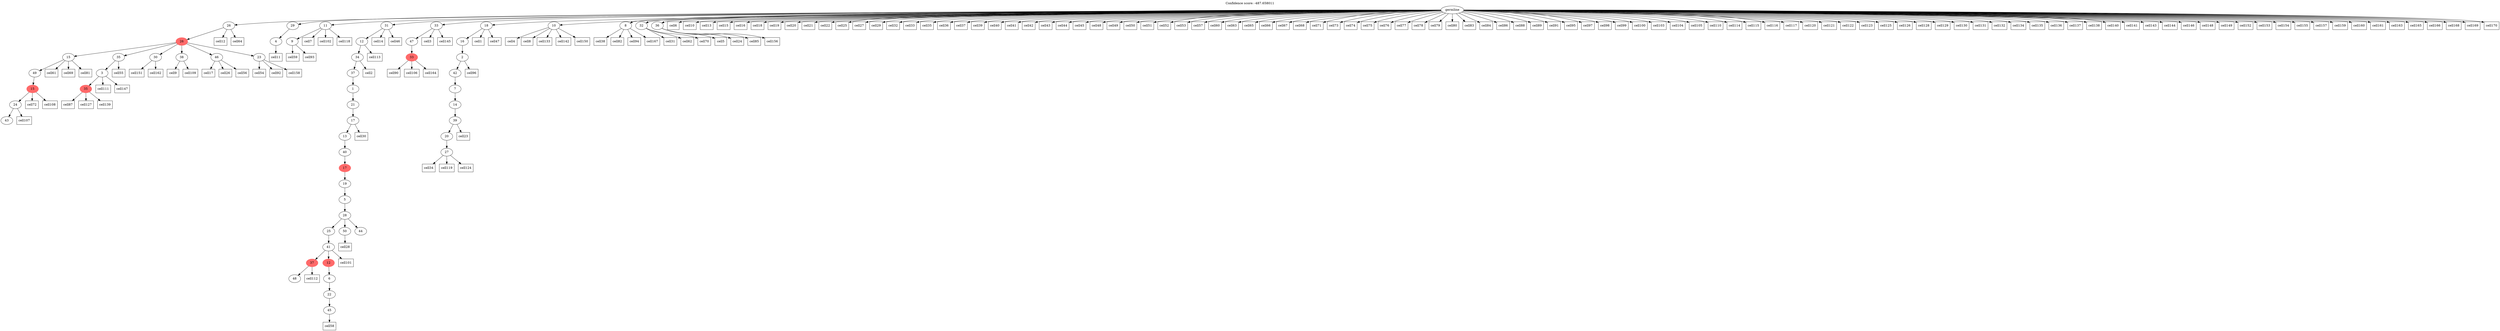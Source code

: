 digraph g {
	"53" -> "54";
	"54" [label="43"];
	"52" -> "53";
	"53" [label="24"];
	"51" -> "52";
	"52" [color=indianred1, style=filled, label="15"];
	"50" -> "51";
	"51" [label="49"];
	"48" -> "49";
	"49" [color=indianred1, style=filled, label="35"];
	"47" -> "48";
	"48" [label="3"];
	"45" -> "46";
	"46" [label="30"];
	"45" -> "47";
	"47" [label="35"];
	"45" -> "50";
	"50" [label="15"];
	"45" -> "55";
	"55" [label="38"];
	"45" -> "56";
	"56" [label="46"];
	"45" -> "57";
	"57" [label="23"];
	"44" -> "45";
	"45" [color=indianred1, style=filled, label="26"];
	"41" -> "42";
	"42" [label="4"];
	"38" -> "39";
	"39" [label="9"];
	"33" -> "34";
	"34" [label="48"];
	"31" -> "32";
	"32" [label="45"];
	"30" -> "31";
	"31" [label="22"];
	"29" -> "30";
	"30" [label="6"];
	"28" -> "29";
	"29" [color=indianred1, style=filled, label="12"];
	"28" -> "33";
	"33" [color=indianred1, style=filled, label="37"];
	"27" -> "28";
	"28" [label="41"];
	"26" -> "27";
	"27" [label="25"];
	"26" -> "35";
	"35" [label="50"];
	"26" -> "36";
	"36" [label="44"];
	"25" -> "26";
	"26" [label="28"];
	"24" -> "25";
	"25" [label="5"];
	"23" -> "24";
	"24" [label="19"];
	"22" -> "23";
	"23" [color=indianred1, style=filled, label="17"];
	"21" -> "22";
	"22" [label="40"];
	"20" -> "21";
	"21" [label="13"];
	"19" -> "20";
	"20" [label="17"];
	"18" -> "19";
	"19" [label="21"];
	"17" -> "18";
	"18" [label="1"];
	"16" -> "17";
	"17" [label="37"];
	"15" -> "16";
	"16" [label="34"];
	"14" -> "15";
	"15" [label="12"];
	"12" -> "13";
	"13" [color=indianred1, style=filled, label="33"];
	"11" -> "12";
	"12" [label="47"];
	"9" -> "10";
	"10" [label="27"];
	"8" -> "9";
	"9" [label="20"];
	"7" -> "8";
	"8" [label="39"];
	"6" -> "7";
	"7" [label="14"];
	"5" -> "6";
	"6" [label="7"];
	"4" -> "5";
	"5" [label="42"];
	"3" -> "4";
	"4" [label="2"];
	"2" -> "3";
	"3" [label="16"];
	"0" -> "1";
	"1" [label="10"];
	"0" -> "2";
	"2" [label="18"];
	"0" -> "11";
	"11" [label="33"];
	"0" -> "14";
	"14" [label="31"];
	"0" -> "37";
	"37" [label="8"];
	"0" -> "38";
	"38" [label="11"];
	"0" -> "40";
	"40" [label="32"];
	"0" -> "41";
	"41" [label="29"];
	"0" -> "43";
	"43" [label="36"];
	"0" -> "44";
	"44" [label="26"];
	"0" [label="germline"];
	"2" -> "cell1";
	"cell1" [shape=box];
	"16" -> "cell2";
	"cell2" [shape=box];
	"11" -> "cell3";
	"cell3" [shape=box];
	"1" -> "cell4";
	"cell4" [shape=box];
	"43" -> "cell5";
	"cell5" [shape=box];
	"0" -> "cell6";
	"cell6" [shape=box];
	"38" -> "cell7";
	"cell7" [shape=box];
	"1" -> "cell8";
	"cell8" [shape=box];
	"55" -> "cell9";
	"cell9" [shape=box];
	"0" -> "cell10";
	"cell10" [shape=box];
	"42" -> "cell11";
	"cell11" [shape=box];
	"44" -> "cell12";
	"cell12" [shape=box];
	"0" -> "cell13";
	"cell13" [shape=box];
	"14" -> "cell14";
	"cell14" [shape=box];
	"0" -> "cell15";
	"cell15" [shape=box];
	"0" -> "cell16";
	"cell16" [shape=box];
	"56" -> "cell17";
	"cell17" [shape=box];
	"0" -> "cell18";
	"cell18" [shape=box];
	"0" -> "cell19";
	"cell19" [shape=box];
	"0" -> "cell20";
	"cell20" [shape=box];
	"0" -> "cell21";
	"cell21" [shape=box];
	"0" -> "cell22";
	"cell22" [shape=box];
	"8" -> "cell23";
	"cell23" [shape=box];
	"43" -> "cell24";
	"cell24" [shape=box];
	"0" -> "cell25";
	"cell25" [shape=box];
	"56" -> "cell26";
	"cell26" [shape=box];
	"0" -> "cell27";
	"cell27" [shape=box];
	"35" -> "cell28";
	"cell28" [shape=box];
	"0" -> "cell29";
	"cell29" [shape=box];
	"20" -> "cell30";
	"cell30" [shape=box];
	"40" -> "cell31";
	"cell31" [shape=box];
	"0" -> "cell32";
	"cell32" [shape=box];
	"0" -> "cell33";
	"cell33" [shape=box];
	"10" -> "cell34";
	"cell34" [shape=box];
	"0" -> "cell35";
	"cell35" [shape=box];
	"0" -> "cell36";
	"cell36" [shape=box];
	"0" -> "cell37";
	"cell37" [shape=box];
	"37" -> "cell38";
	"cell38" [shape=box];
	"0" -> "cell39";
	"cell39" [shape=box];
	"0" -> "cell40";
	"cell40" [shape=box];
	"0" -> "cell41";
	"cell41" [shape=box];
	"0" -> "cell42";
	"cell42" [shape=box];
	"0" -> "cell43";
	"cell43" [shape=box];
	"0" -> "cell44";
	"cell44" [shape=box];
	"0" -> "cell45";
	"cell45" [shape=box];
	"14" -> "cell46";
	"cell46" [shape=box];
	"2" -> "cell47";
	"cell47" [shape=box];
	"0" -> "cell48";
	"cell48" [shape=box];
	"0" -> "cell49";
	"cell49" [shape=box];
	"0" -> "cell50";
	"cell50" [shape=box];
	"0" -> "cell51";
	"cell51" [shape=box];
	"0" -> "cell52";
	"cell52" [shape=box];
	"0" -> "cell53";
	"cell53" [shape=box];
	"57" -> "cell54";
	"cell54" [shape=box];
	"47" -> "cell55";
	"cell55" [shape=box];
	"56" -> "cell56";
	"cell56" [shape=box];
	"0" -> "cell57";
	"cell57" [shape=box];
	"32" -> "cell58";
	"cell58" [shape=box];
	"39" -> "cell59";
	"cell59" [shape=box];
	"0" -> "cell60";
	"cell60" [shape=box];
	"50" -> "cell61";
	"cell61" [shape=box];
	"40" -> "cell62";
	"cell62" [shape=box];
	"0" -> "cell63";
	"cell63" [shape=box];
	"44" -> "cell64";
	"cell64" [shape=box];
	"0" -> "cell65";
	"cell65" [shape=box];
	"0" -> "cell66";
	"cell66" [shape=box];
	"0" -> "cell67";
	"cell67" [shape=box];
	"0" -> "cell68";
	"cell68" [shape=box];
	"50" -> "cell69";
	"cell69" [shape=box];
	"40" -> "cell70";
	"cell70" [shape=box];
	"0" -> "cell71";
	"cell71" [shape=box];
	"52" -> "cell72";
	"cell72" [shape=box];
	"0" -> "cell73";
	"cell73" [shape=box];
	"0" -> "cell74";
	"cell74" [shape=box];
	"0" -> "cell75";
	"cell75" [shape=box];
	"0" -> "cell76";
	"cell76" [shape=box];
	"0" -> "cell77";
	"cell77" [shape=box];
	"0" -> "cell78";
	"cell78" [shape=box];
	"0" -> "cell79";
	"cell79" [shape=box];
	"0" -> "cell80";
	"cell80" [shape=box];
	"50" -> "cell81";
	"cell81" [shape=box];
	"37" -> "cell82";
	"cell82" [shape=box];
	"0" -> "cell83";
	"cell83" [shape=box];
	"0" -> "cell84";
	"cell84" [shape=box];
	"43" -> "cell85";
	"cell85" [shape=box];
	"0" -> "cell86";
	"cell86" [shape=box];
	"49" -> "cell87";
	"cell87" [shape=box];
	"0" -> "cell88";
	"cell88" [shape=box];
	"0" -> "cell89";
	"cell89" [shape=box];
	"13" -> "cell90";
	"cell90" [shape=box];
	"0" -> "cell91";
	"cell91" [shape=box];
	"57" -> "cell92";
	"cell92" [shape=box];
	"39" -> "cell93";
	"cell93" [shape=box];
	"37" -> "cell94";
	"cell94" [shape=box];
	"0" -> "cell95";
	"cell95" [shape=box];
	"4" -> "cell96";
	"cell96" [shape=box];
	"0" -> "cell97";
	"cell97" [shape=box];
	"0" -> "cell98";
	"cell98" [shape=box];
	"0" -> "cell99";
	"cell99" [shape=box];
	"0" -> "cell100";
	"cell100" [shape=box];
	"28" -> "cell101";
	"cell101" [shape=box];
	"38" -> "cell102";
	"cell102" [shape=box];
	"0" -> "cell103";
	"cell103" [shape=box];
	"0" -> "cell104";
	"cell104" [shape=box];
	"0" -> "cell105";
	"cell105" [shape=box];
	"13" -> "cell106";
	"cell106" [shape=box];
	"53" -> "cell107";
	"cell107" [shape=box];
	"52" -> "cell108";
	"cell108" [shape=box];
	"55" -> "cell109";
	"cell109" [shape=box];
	"0" -> "cell110";
	"cell110" [shape=box];
	"48" -> "cell111";
	"cell111" [shape=box];
	"33" -> "cell112";
	"cell112" [shape=box];
	"15" -> "cell113";
	"cell113" [shape=box];
	"0" -> "cell114";
	"cell114" [shape=box];
	"0" -> "cell115";
	"cell115" [shape=box];
	"0" -> "cell116";
	"cell116" [shape=box];
	"0" -> "cell117";
	"cell117" [shape=box];
	"38" -> "cell118";
	"cell118" [shape=box];
	"10" -> "cell119";
	"cell119" [shape=box];
	"0" -> "cell120";
	"cell120" [shape=box];
	"0" -> "cell121";
	"cell121" [shape=box];
	"0" -> "cell122";
	"cell122" [shape=box];
	"0" -> "cell123";
	"cell123" [shape=box];
	"10" -> "cell124";
	"cell124" [shape=box];
	"0" -> "cell125";
	"cell125" [shape=box];
	"0" -> "cell126";
	"cell126" [shape=box];
	"49" -> "cell127";
	"cell127" [shape=box];
	"0" -> "cell128";
	"cell128" [shape=box];
	"0" -> "cell129";
	"cell129" [shape=box];
	"0" -> "cell130";
	"cell130" [shape=box];
	"0" -> "cell131";
	"cell131" [shape=box];
	"0" -> "cell132";
	"cell132" [shape=box];
	"1" -> "cell133";
	"cell133" [shape=box];
	"0" -> "cell134";
	"cell134" [shape=box];
	"0" -> "cell135";
	"cell135" [shape=box];
	"0" -> "cell136";
	"cell136" [shape=box];
	"0" -> "cell137";
	"cell137" [shape=box];
	"0" -> "cell138";
	"cell138" [shape=box];
	"49" -> "cell139";
	"cell139" [shape=box];
	"0" -> "cell140";
	"cell140" [shape=box];
	"0" -> "cell141";
	"cell141" [shape=box];
	"1" -> "cell142";
	"cell142" [shape=box];
	"0" -> "cell143";
	"cell143" [shape=box];
	"0" -> "cell144";
	"cell144" [shape=box];
	"11" -> "cell145";
	"cell145" [shape=box];
	"0" -> "cell146";
	"cell146" [shape=box];
	"48" -> "cell147";
	"cell147" [shape=box];
	"0" -> "cell148";
	"cell148" [shape=box];
	"0" -> "cell149";
	"cell149" [shape=box];
	"1" -> "cell150";
	"cell150" [shape=box];
	"46" -> "cell151";
	"cell151" [shape=box];
	"0" -> "cell152";
	"cell152" [shape=box];
	"0" -> "cell153";
	"cell153" [shape=box];
	"0" -> "cell154";
	"cell154" [shape=box];
	"0" -> "cell155";
	"cell155" [shape=box];
	"43" -> "cell156";
	"cell156" [shape=box];
	"0" -> "cell157";
	"cell157" [shape=box];
	"57" -> "cell158";
	"cell158" [shape=box];
	"0" -> "cell159";
	"cell159" [shape=box];
	"0" -> "cell160";
	"cell160" [shape=box];
	"0" -> "cell161";
	"cell161" [shape=box];
	"46" -> "cell162";
	"cell162" [shape=box];
	"0" -> "cell163";
	"cell163" [shape=box];
	"13" -> "cell164";
	"cell164" [shape=box];
	"0" -> "cell165";
	"cell165" [shape=box];
	"0" -> "cell166";
	"cell166" [shape=box];
	"37" -> "cell167";
	"cell167" [shape=box];
	"0" -> "cell168";
	"cell168" [shape=box];
	"0" -> "cell169";
	"cell169" [shape=box];
	"0" -> "cell170";
	"cell170" [shape=box];
	labelloc="t";
	label="Confidence score: -487.658011";
}
